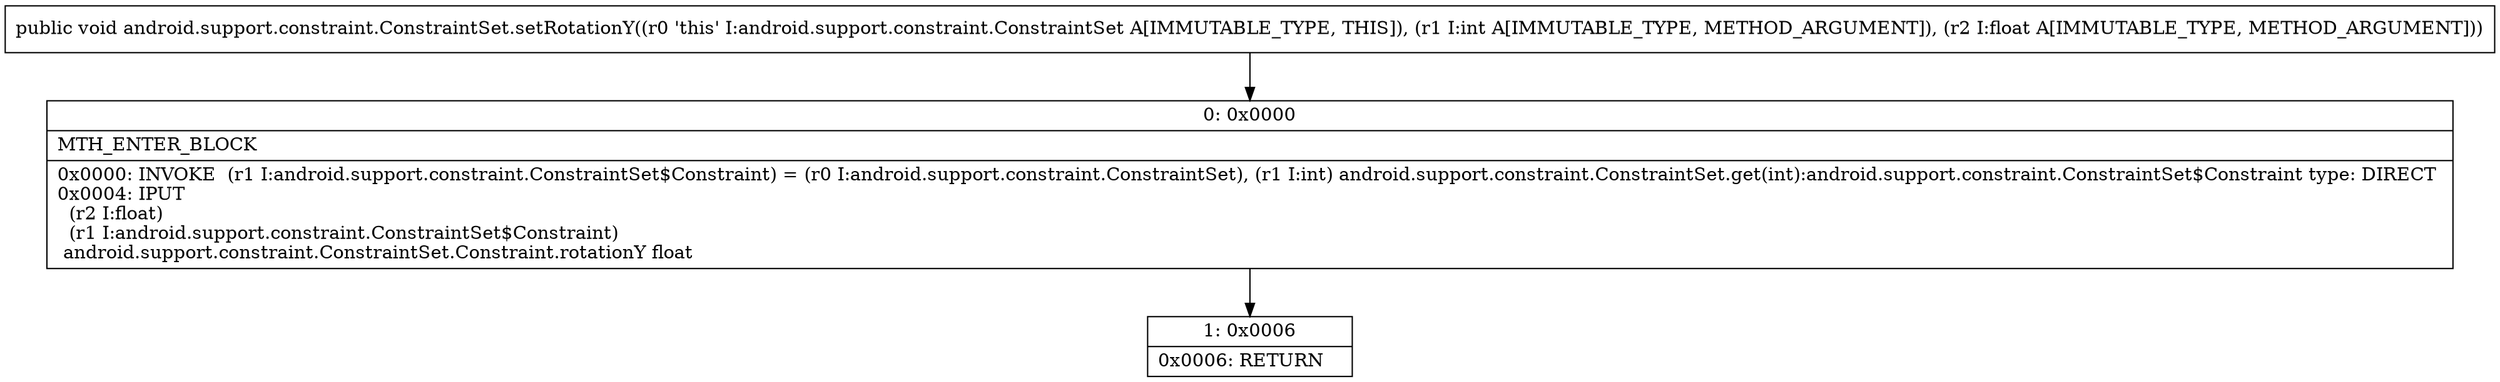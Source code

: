 digraph "CFG forandroid.support.constraint.ConstraintSet.setRotationY(IF)V" {
Node_0 [shape=record,label="{0\:\ 0x0000|MTH_ENTER_BLOCK\l|0x0000: INVOKE  (r1 I:android.support.constraint.ConstraintSet$Constraint) = (r0 I:android.support.constraint.ConstraintSet), (r1 I:int) android.support.constraint.ConstraintSet.get(int):android.support.constraint.ConstraintSet$Constraint type: DIRECT \l0x0004: IPUT  \l  (r2 I:float)\l  (r1 I:android.support.constraint.ConstraintSet$Constraint)\l android.support.constraint.ConstraintSet.Constraint.rotationY float \l}"];
Node_1 [shape=record,label="{1\:\ 0x0006|0x0006: RETURN   \l}"];
MethodNode[shape=record,label="{public void android.support.constraint.ConstraintSet.setRotationY((r0 'this' I:android.support.constraint.ConstraintSet A[IMMUTABLE_TYPE, THIS]), (r1 I:int A[IMMUTABLE_TYPE, METHOD_ARGUMENT]), (r2 I:float A[IMMUTABLE_TYPE, METHOD_ARGUMENT])) }"];
MethodNode -> Node_0;
Node_0 -> Node_1;
}

